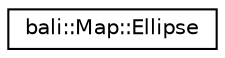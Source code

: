 digraph "Graphical Class Hierarchy"
{
  edge [fontname="Helvetica",fontsize="10",labelfontname="Helvetica",labelfontsize="10"];
  node [fontname="Helvetica",fontsize="10",shape=record];
  rankdir="LR";
  Node1 [label="bali::Map::Ellipse",height=0.2,width=0.4,color="black", fillcolor="white", style="filled",URL="$structbali_1_1_map_1_1_ellipse.html"];
}

